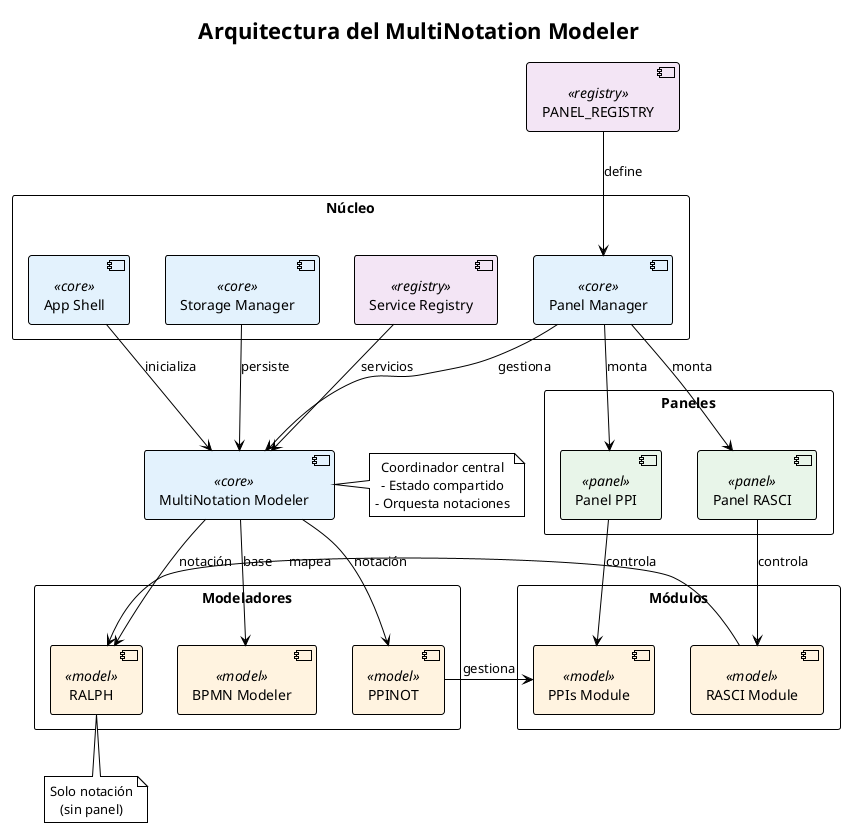 @startuml
!theme plain
skinparam packageStyle rectangle
skinparam shadowing false
skinparam defaultTextAlignment center
skinparam component {
  BackgroundColor<<core>> #E3F2FD
  BackgroundColor<<model>> #FFF3E0
  BackgroundColor<<panel>> #E8F5E9
  BackgroundColor<<registry>> #F3E5F5
  BorderColor black
}

title Arquitectura del MultiNotation Modeler

package "Núcleo" {
  [App Shell] <<core>>
  [Panel Manager] <<core>>
  [Storage Manager] <<core>>
  [Service Registry] <<registry>>
}

[MultiNotation Modeler] <<core>>

package "Modeladores" {
  [BPMN Modeler] <<model>>
  [PPINOT] <<model>>
  [RALPH] <<model>>
}

package "Módulos" {
  [PPIs Module] <<model>>
  [RASCI Module] <<model>>
}

package "Paneles" {
  [Panel PPI] <<panel>>
  [Panel RASCI] <<panel>>
}

[PANEL_REGISTRY] <<registry>>

' Relaciones principales
[App Shell] --> [MultiNotation Modeler] : inicializa
[Panel Manager] --> [MultiNotation Modeler] : gestiona
[Storage Manager] --> [MultiNotation Modeler] : persiste
[Service Registry] --> [MultiNotation Modeler] : servicios

[MultiNotation Modeler] --> [BPMN Modeler] : base
[MultiNotation Modeler] --> [PPINOT] : notación
[MultiNotation Modeler] --> [RALPH] : notación

[PPINOT] --> [PPIs Module] : gestiona
[RASCI Module] --> [RALPH] : mapea

[Panel Manager] --> [Panel PPI] : monta
[Panel Manager] --> [Panel RASCI] : monta
[PANEL_REGISTRY] --> [Panel Manager] : define

[Panel PPI] --> [PPIs Module] : controla
[Panel RASCI] --> [RASCI Module] : controla

note right of [MultiNotation Modeler]
  Coordinador central
  - Estado compartido
  - Orquesta notaciones
end note

note bottom of [RALPH]
  Solo notación
  (sin panel)
end note

@enduml
